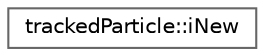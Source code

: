 digraph "Graphical Class Hierarchy"
{
 // LATEX_PDF_SIZE
  bgcolor="transparent";
  edge [fontname=Helvetica,fontsize=10,labelfontname=Helvetica,labelfontsize=10];
  node [fontname=Helvetica,fontsize=10,shape=box,height=0.2,width=0.4];
  rankdir="LR";
  Node0 [id="Node000000",label="trackedParticle::iNew",height=0.2,width=0.4,color="grey40", fillcolor="white", style="filled",URL="$classFoam_1_1trackedParticle_1_1iNew.html",tooltip=" "];
}
